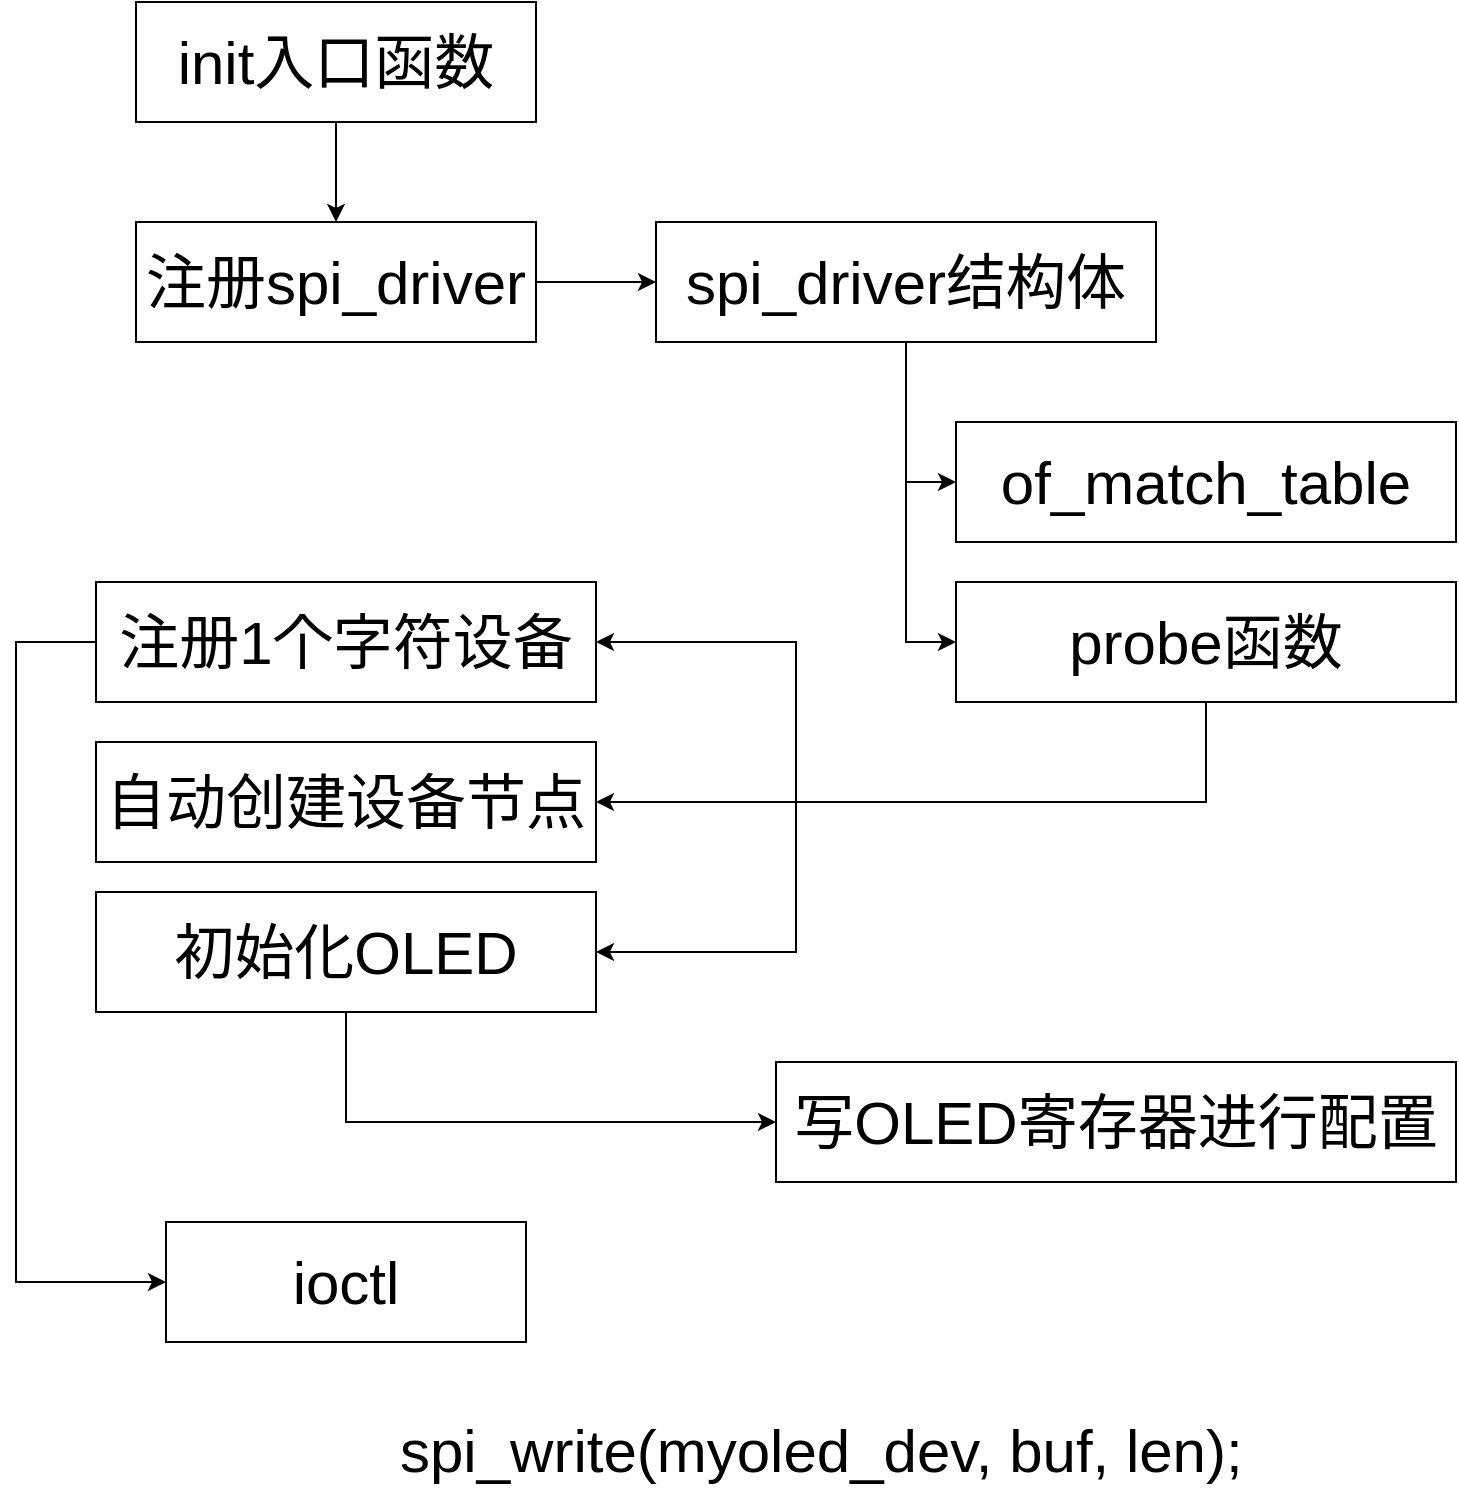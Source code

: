 <mxfile version="15.8.4" type="device"><diagram id="PyBg8G2ju4kw33hf-RqB" name="第 1 页"><mxGraphModel dx="1296" dy="860" grid="1" gridSize="10" guides="1" tooltips="1" connect="1" arrows="1" fold="1" page="1" pageScale="1" pageWidth="1654" pageHeight="1169" math="0" shadow="0"><root><mxCell id="0"/><mxCell id="1" parent="0"/><mxCell id="45c1ZtLAT8JiGouY_yaE-3" style="edgeStyle=orthogonalEdgeStyle;rounded=0;orthogonalLoop=1;jettySize=auto;html=1;entryX=0.5;entryY=0;entryDx=0;entryDy=0;fontSize=30;" edge="1" parent="1" source="45c1ZtLAT8JiGouY_yaE-1" target="45c1ZtLAT8JiGouY_yaE-2"><mxGeometry relative="1" as="geometry"/></mxCell><mxCell id="45c1ZtLAT8JiGouY_yaE-1" value="&lt;font style=&quot;font-size: 30px&quot;&gt;init入口函数&lt;/font&gt;" style="rounded=0;whiteSpace=wrap;html=1;" vertex="1" parent="1"><mxGeometry x="280" y="140" width="200" height="60" as="geometry"/></mxCell><mxCell id="45c1ZtLAT8JiGouY_yaE-9" value="" style="edgeStyle=orthogonalEdgeStyle;rounded=0;orthogonalLoop=1;jettySize=auto;html=1;fontSize=30;" edge="1" parent="1" source="45c1ZtLAT8JiGouY_yaE-2" target="45c1ZtLAT8JiGouY_yaE-4"><mxGeometry relative="1" as="geometry"/></mxCell><mxCell id="45c1ZtLAT8JiGouY_yaE-2" value="&lt;span style=&quot;font-size: 30px&quot;&gt;注册spi_driver&lt;/span&gt;" style="rounded=0;whiteSpace=wrap;html=1;" vertex="1" parent="1"><mxGeometry x="280" y="250" width="200" height="60" as="geometry"/></mxCell><mxCell id="45c1ZtLAT8JiGouY_yaE-6" style="edgeStyle=orthogonalEdgeStyle;rounded=0;orthogonalLoop=1;jettySize=auto;html=1;entryX=0;entryY=0.5;entryDx=0;entryDy=0;fontSize=30;" edge="1" parent="1" source="45c1ZtLAT8JiGouY_yaE-4" target="45c1ZtLAT8JiGouY_yaE-5"><mxGeometry relative="1" as="geometry"/></mxCell><mxCell id="45c1ZtLAT8JiGouY_yaE-8" style="edgeStyle=orthogonalEdgeStyle;rounded=0;orthogonalLoop=1;jettySize=auto;html=1;entryX=0;entryY=0.5;entryDx=0;entryDy=0;fontSize=30;" edge="1" parent="1" source="45c1ZtLAT8JiGouY_yaE-4" target="45c1ZtLAT8JiGouY_yaE-7"><mxGeometry relative="1" as="geometry"/></mxCell><mxCell id="45c1ZtLAT8JiGouY_yaE-4" value="&lt;span style=&quot;font-size: 30px&quot;&gt;spi_driver结构体&lt;/span&gt;" style="rounded=0;whiteSpace=wrap;html=1;" vertex="1" parent="1"><mxGeometry x="540" y="250" width="250" height="60" as="geometry"/></mxCell><mxCell id="45c1ZtLAT8JiGouY_yaE-5" value="&lt;span style=&quot;font-size: 30px&quot;&gt;of_match_table&lt;/span&gt;" style="rounded=0;whiteSpace=wrap;html=1;" vertex="1" parent="1"><mxGeometry x="690" y="350" width="250" height="60" as="geometry"/></mxCell><mxCell id="45c1ZtLAT8JiGouY_yaE-13" style="edgeStyle=orthogonalEdgeStyle;rounded=0;orthogonalLoop=1;jettySize=auto;html=1;entryX=1;entryY=0.5;entryDx=0;entryDy=0;fontSize=30;" edge="1" parent="1" source="45c1ZtLAT8JiGouY_yaE-7" target="45c1ZtLAT8JiGouY_yaE-11"><mxGeometry relative="1" as="geometry"><Array as="points"><mxPoint x="815" y="540"/></Array></mxGeometry></mxCell><mxCell id="45c1ZtLAT8JiGouY_yaE-14" style="edgeStyle=orthogonalEdgeStyle;rounded=0;orthogonalLoop=1;jettySize=auto;html=1;entryX=1;entryY=0.5;entryDx=0;entryDy=0;fontSize=30;" edge="1" parent="1" source="45c1ZtLAT8JiGouY_yaE-7" target="45c1ZtLAT8JiGouY_yaE-10"><mxGeometry relative="1" as="geometry"><Array as="points"><mxPoint x="815" y="540"/><mxPoint x="610" y="540"/><mxPoint x="610" y="460"/></Array></mxGeometry></mxCell><mxCell id="45c1ZtLAT8JiGouY_yaE-15" style="edgeStyle=orthogonalEdgeStyle;rounded=0;orthogonalLoop=1;jettySize=auto;html=1;entryX=1;entryY=0.5;entryDx=0;entryDy=0;fontSize=30;" edge="1" parent="1" source="45c1ZtLAT8JiGouY_yaE-7" target="45c1ZtLAT8JiGouY_yaE-12"><mxGeometry relative="1" as="geometry"><Array as="points"><mxPoint x="815" y="540"/><mxPoint x="610" y="540"/><mxPoint x="610" y="615"/></Array></mxGeometry></mxCell><mxCell id="45c1ZtLAT8JiGouY_yaE-7" value="&lt;span style=&quot;font-size: 30px&quot;&gt;probe函数&lt;/span&gt;" style="rounded=0;whiteSpace=wrap;html=1;" vertex="1" parent="1"><mxGeometry x="690" y="430" width="250" height="60" as="geometry"/></mxCell><mxCell id="45c1ZtLAT8JiGouY_yaE-20" style="edgeStyle=orthogonalEdgeStyle;rounded=0;orthogonalLoop=1;jettySize=auto;html=1;fontSize=30;entryX=0;entryY=0.5;entryDx=0;entryDy=0;" edge="1" parent="1" source="45c1ZtLAT8JiGouY_yaE-10" target="45c1ZtLAT8JiGouY_yaE-21"><mxGeometry relative="1" as="geometry"><mxPoint x="300" y="755.059" as="targetPoint"/><Array as="points"><mxPoint x="220" y="460"/><mxPoint x="220" y="780"/></Array></mxGeometry></mxCell><mxCell id="45c1ZtLAT8JiGouY_yaE-10" value="&lt;span style=&quot;font-size: 30px&quot;&gt;注册1个字符设备&lt;/span&gt;" style="rounded=0;whiteSpace=wrap;html=1;" vertex="1" parent="1"><mxGeometry x="260" y="430" width="250" height="60" as="geometry"/></mxCell><mxCell id="45c1ZtLAT8JiGouY_yaE-11" value="&lt;span style=&quot;font-size: 30px&quot;&gt;自动创建设备节点&lt;/span&gt;" style="rounded=0;whiteSpace=wrap;html=1;" vertex="1" parent="1"><mxGeometry x="260" y="510" width="250" height="60" as="geometry"/></mxCell><mxCell id="45c1ZtLAT8JiGouY_yaE-18" style="edgeStyle=orthogonalEdgeStyle;rounded=0;orthogonalLoop=1;jettySize=auto;html=1;fontSize=30;" edge="1" parent="1" source="45c1ZtLAT8JiGouY_yaE-12" target="45c1ZtLAT8JiGouY_yaE-16"><mxGeometry relative="1" as="geometry"><Array as="points"><mxPoint x="385" y="700"/></Array></mxGeometry></mxCell><mxCell id="45c1ZtLAT8JiGouY_yaE-12" value="&lt;span style=&quot;font-size: 30px&quot;&gt;初始化OLED&lt;/span&gt;" style="rounded=0;whiteSpace=wrap;html=1;" vertex="1" parent="1"><mxGeometry x="260" y="585" width="250" height="60" as="geometry"/></mxCell><mxCell id="45c1ZtLAT8JiGouY_yaE-16" value="&lt;span style=&quot;font-size: 30px&quot;&gt;写OLED寄存器进行配置&lt;/span&gt;" style="rounded=0;whiteSpace=wrap;html=1;" vertex="1" parent="1"><mxGeometry x="600" y="670" width="340" height="60" as="geometry"/></mxCell><mxCell id="45c1ZtLAT8JiGouY_yaE-21" value="&lt;span style=&quot;font-size: 30px&quot;&gt;ioctl&lt;/span&gt;" style="rounded=0;whiteSpace=wrap;html=1;" vertex="1" parent="1"><mxGeometry x="295" y="750" width="180" height="60" as="geometry"/></mxCell><mxCell id="45c1ZtLAT8JiGouY_yaE-22" value="spi_write(myoled_dev, buf, len);" style="text;whiteSpace=wrap;html=1;fontSize=30;" vertex="1" parent="1"><mxGeometry x="410" y="840" width="450" height="50" as="geometry"/></mxCell></root></mxGraphModel></diagram></mxfile>